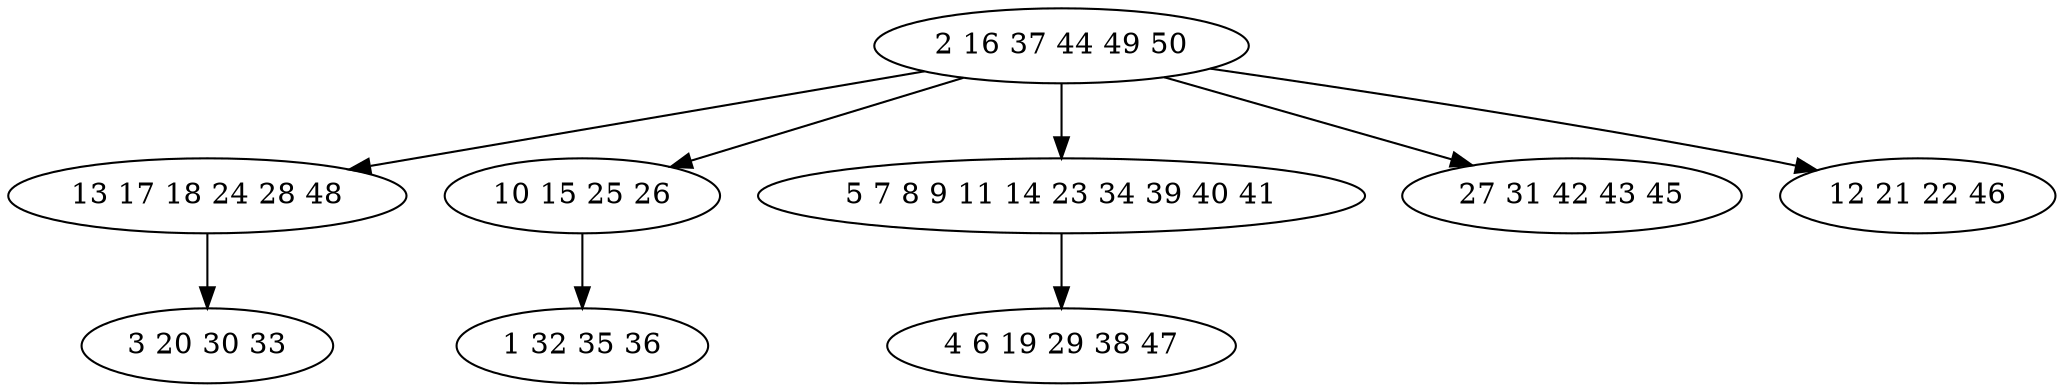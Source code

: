 digraph true_tree {
	"0" -> "1"
	"0" -> "2"
	"0" -> "3"
	"3" -> "4"
	"2" -> "5"
	"0" -> "6"
	"0" -> "7"
	"1" -> "8"
	"0" [label="2 16 37 44 49 50"];
	"1" [label="13 17 18 24 28 48"];
	"2" [label="10 15 25 26"];
	"3" [label="5 7 8 9 11 14 23 34 39 40 41"];
	"4" [label="4 6 19 29 38 47"];
	"5" [label="1 32 35 36"];
	"6" [label="27 31 42 43 45"];
	"7" [label="12 21 22 46"];
	"8" [label="3 20 30 33"];
}
